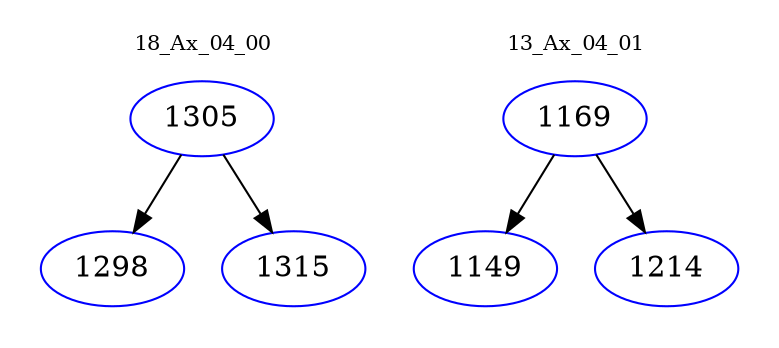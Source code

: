 digraph{
subgraph cluster_0 {
color = white
label = "18_Ax_04_00";
fontsize=10;
T0_1305 [label="1305", color="blue"]
T0_1305 -> T0_1298 [color="black"]
T0_1298 [label="1298", color="blue"]
T0_1305 -> T0_1315 [color="black"]
T0_1315 [label="1315", color="blue"]
}
subgraph cluster_1 {
color = white
label = "13_Ax_04_01";
fontsize=10;
T1_1169 [label="1169", color="blue"]
T1_1169 -> T1_1149 [color="black"]
T1_1149 [label="1149", color="blue"]
T1_1169 -> T1_1214 [color="black"]
T1_1214 [label="1214", color="blue"]
}
}
